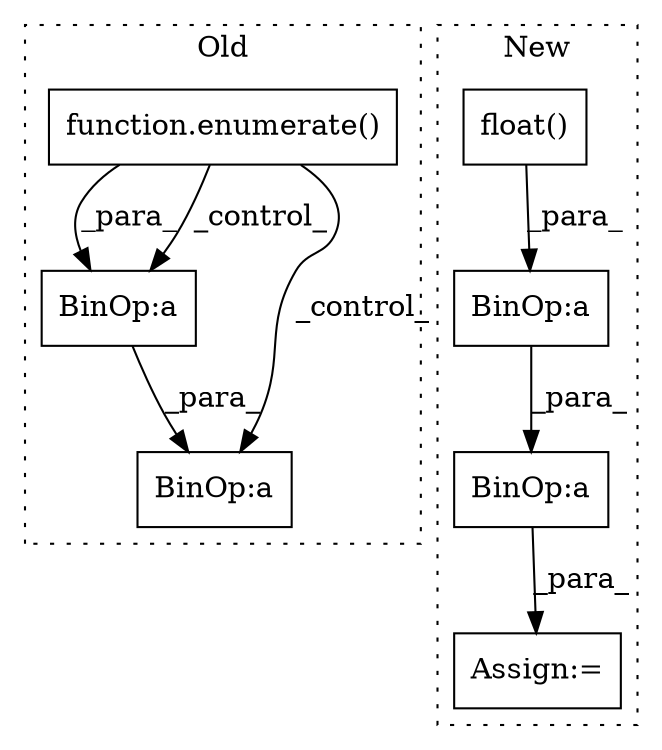 digraph G {
subgraph cluster0 {
1 [label="function.enumerate()" a="75" s="20384,20395" l="10,1" shape="box"];
4 [label="BinOp:a" a="82" s="21694" l="3" shape="box"];
7 [label="BinOp:a" a="82" s="21694" l="7" shape="box"];
label = "Old";
style="dotted";
}
subgraph cluster1 {
2 [label="float()" a="75" s="20938" l="14" shape="box"];
3 [label="BinOp:a" a="82" s="20954" l="24" shape="box"];
5 [label="Assign:=" a="68" s="20931" l="3" shape="box"];
6 [label="BinOp:a" a="82" s="20935" l="3" shape="box"];
label = "New";
style="dotted";
}
1 -> 4 [label="_para_"];
1 -> 4 [label="_control_"];
1 -> 7 [label="_control_"];
2 -> 6 [label="_para_"];
3 -> 5 [label="_para_"];
4 -> 7 [label="_para_"];
6 -> 3 [label="_para_"];
}